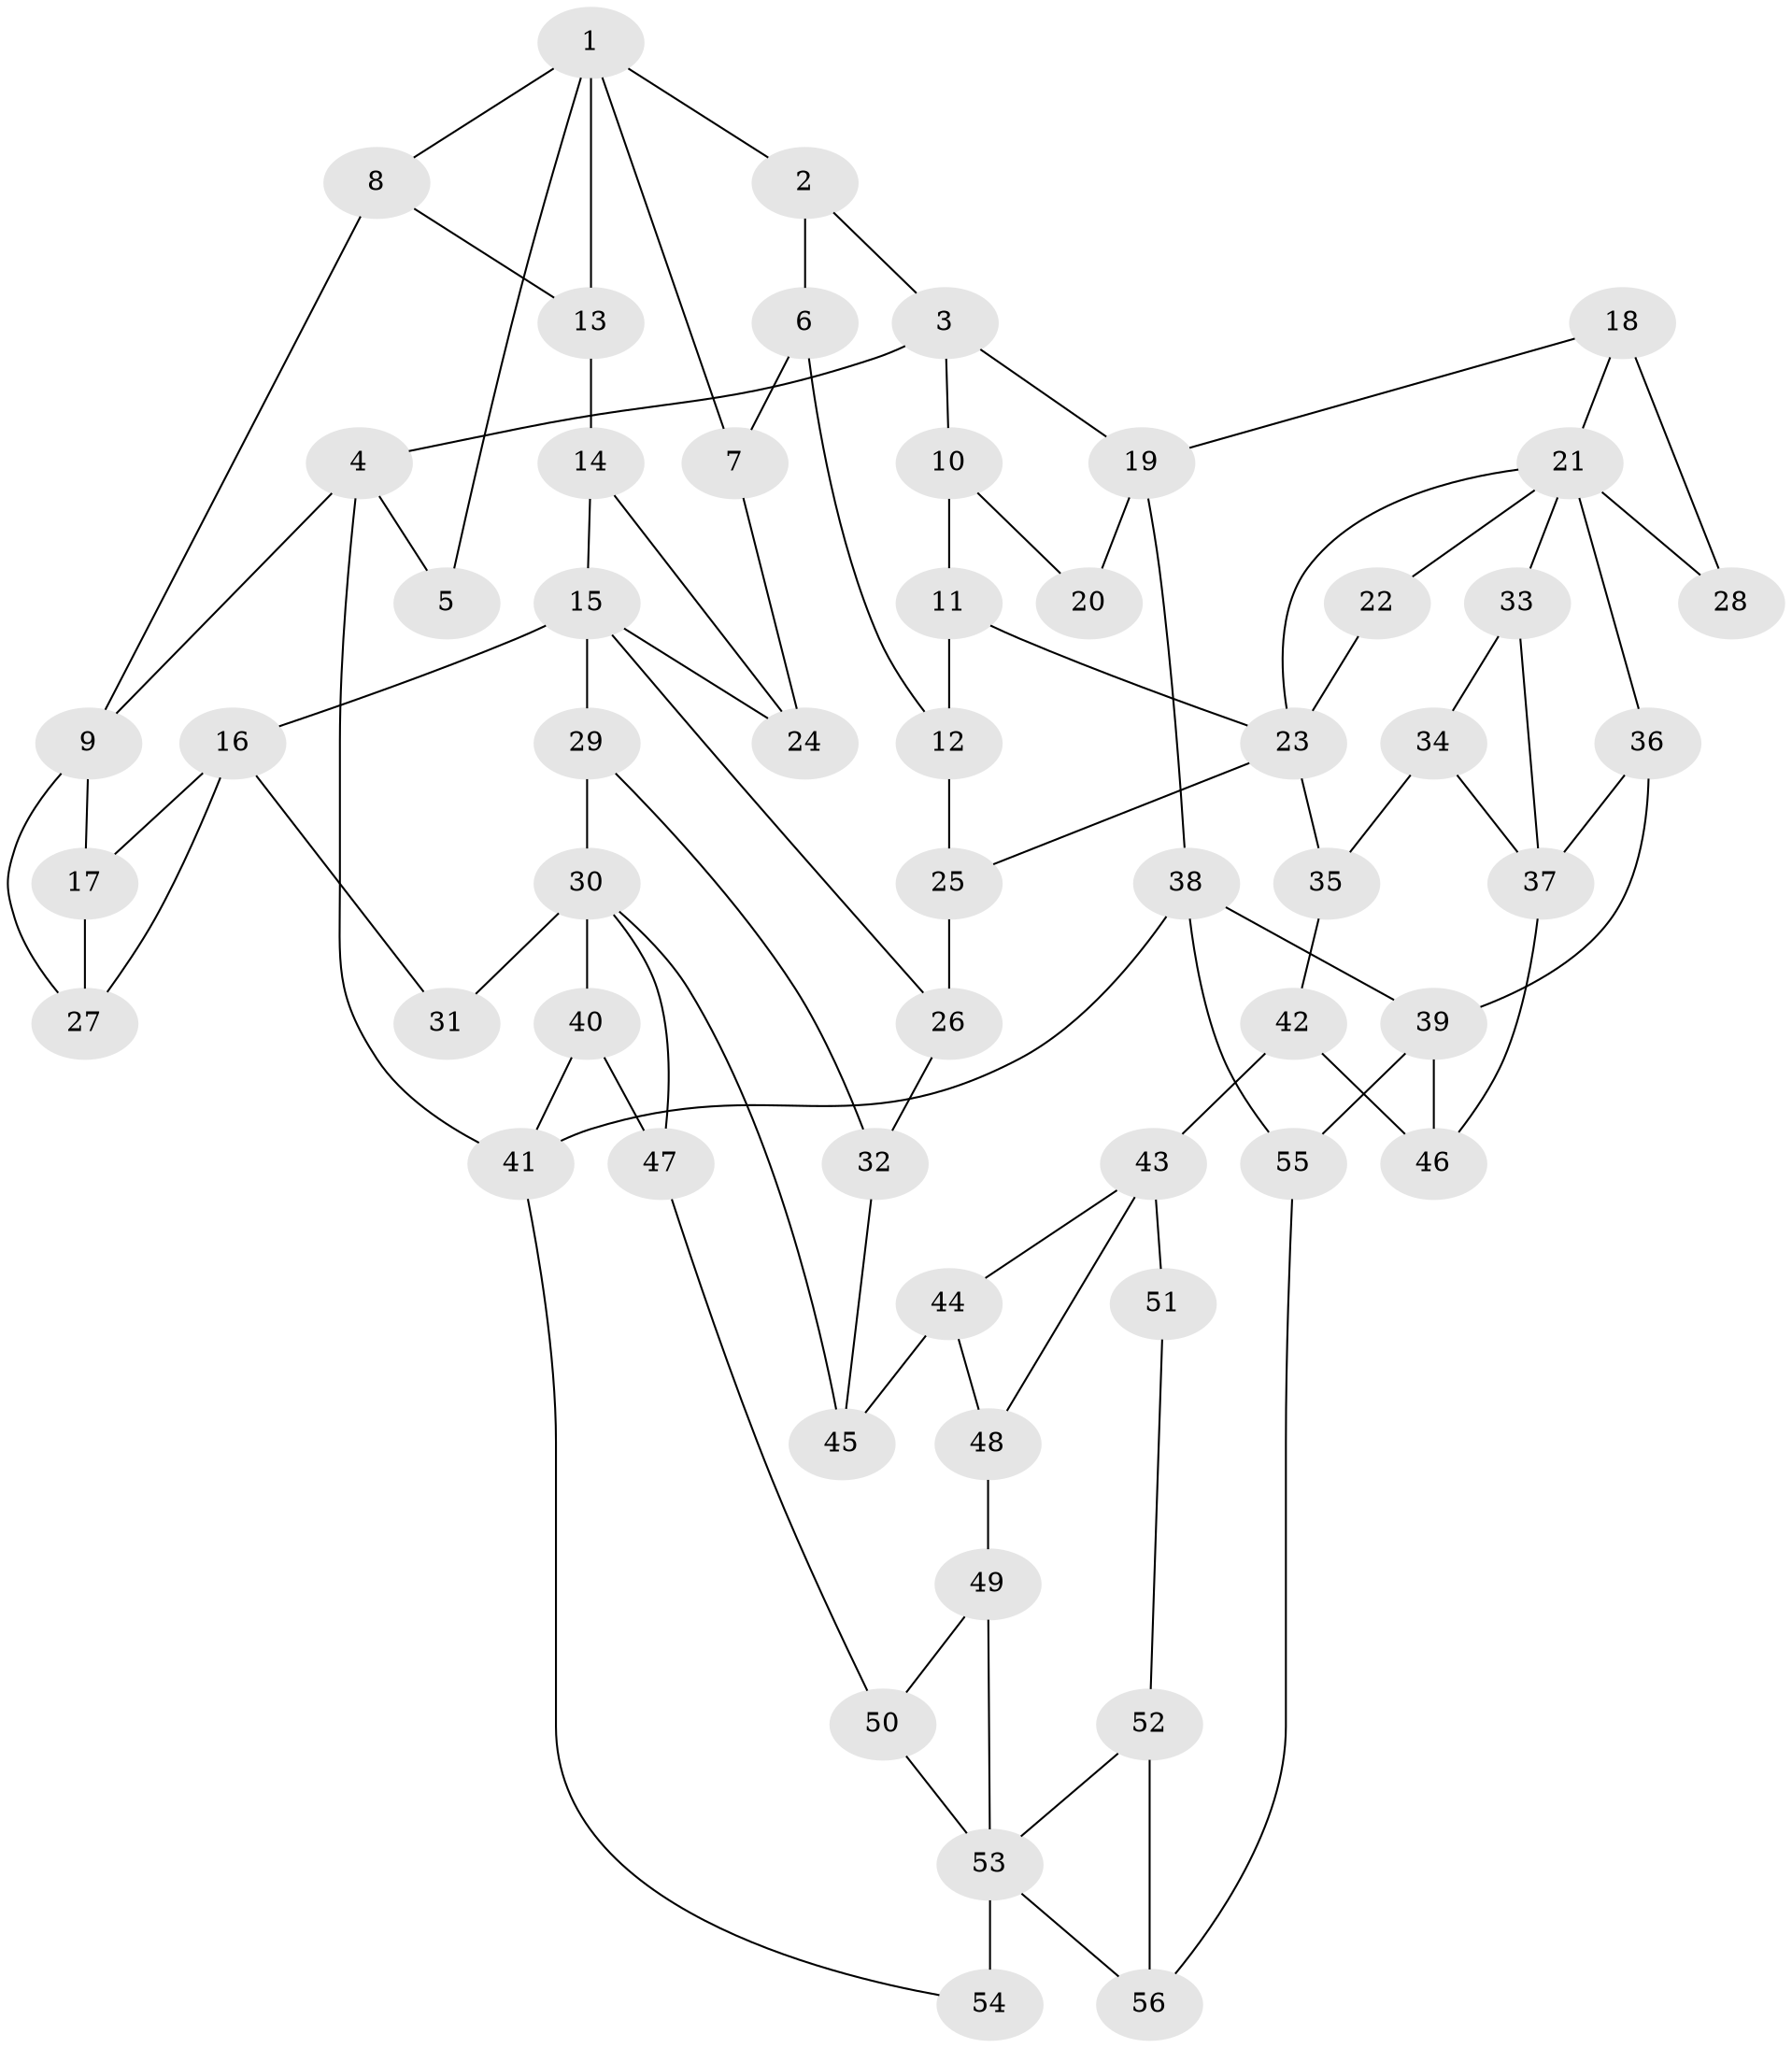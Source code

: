 // original degree distribution, {3: 0.03225806451612903, 4: 0.24731182795698925, 6: 0.23655913978494625, 5: 0.4838709677419355}
// Generated by graph-tools (version 1.1) at 2025/54/03/04/25 22:54:17]
// undirected, 56 vertices, 92 edges
graph export_dot {
  node [color=gray90,style=filled];
  1;
  2;
  3;
  4;
  5;
  6;
  7;
  8;
  9;
  10;
  11;
  12;
  13;
  14;
  15;
  16;
  17;
  18;
  19;
  20;
  21;
  22;
  23;
  24;
  25;
  26;
  27;
  28;
  29;
  30;
  31;
  32;
  33;
  34;
  35;
  36;
  37;
  38;
  39;
  40;
  41;
  42;
  43;
  44;
  45;
  46;
  47;
  48;
  49;
  50;
  51;
  52;
  53;
  54;
  55;
  56;
  1 -- 2 [weight=1.0];
  1 -- 5 [weight=1.0];
  1 -- 7 [weight=1.0];
  1 -- 8 [weight=1.0];
  1 -- 13 [weight=1.0];
  2 -- 3 [weight=1.0];
  2 -- 6 [weight=1.0];
  3 -- 4 [weight=1.0];
  3 -- 10 [weight=1.0];
  3 -- 19 [weight=1.0];
  4 -- 5 [weight=1.0];
  4 -- 9 [weight=1.0];
  4 -- 41 [weight=1.0];
  6 -- 7 [weight=1.0];
  6 -- 12 [weight=1.0];
  7 -- 24 [weight=1.0];
  8 -- 9 [weight=1.0];
  8 -- 13 [weight=1.0];
  9 -- 17 [weight=1.0];
  9 -- 27 [weight=1.0];
  10 -- 11 [weight=1.0];
  10 -- 20 [weight=1.0];
  11 -- 12 [weight=1.0];
  11 -- 23 [weight=1.0];
  12 -- 25 [weight=1.0];
  13 -- 14 [weight=1.0];
  14 -- 15 [weight=1.0];
  14 -- 24 [weight=1.0];
  15 -- 16 [weight=2.0];
  15 -- 24 [weight=1.0];
  15 -- 26 [weight=1.0];
  15 -- 29 [weight=1.0];
  16 -- 17 [weight=1.0];
  16 -- 27 [weight=1.0];
  16 -- 31 [weight=1.0];
  17 -- 27 [weight=1.0];
  18 -- 19 [weight=1.0];
  18 -- 21 [weight=1.0];
  18 -- 28 [weight=2.0];
  19 -- 20 [weight=1.0];
  19 -- 38 [weight=1.0];
  21 -- 22 [weight=1.0];
  21 -- 23 [weight=1.0];
  21 -- 28 [weight=1.0];
  21 -- 33 [weight=1.0];
  21 -- 36 [weight=1.0];
  22 -- 23 [weight=2.0];
  23 -- 25 [weight=1.0];
  23 -- 35 [weight=1.0];
  25 -- 26 [weight=1.0];
  26 -- 32 [weight=1.0];
  29 -- 30 [weight=1.0];
  29 -- 32 [weight=1.0];
  30 -- 31 [weight=2.0];
  30 -- 40 [weight=1.0];
  30 -- 45 [weight=1.0];
  30 -- 47 [weight=1.0];
  32 -- 45 [weight=1.0];
  33 -- 34 [weight=1.0];
  33 -- 37 [weight=1.0];
  34 -- 35 [weight=1.0];
  34 -- 37 [weight=1.0];
  35 -- 42 [weight=1.0];
  36 -- 37 [weight=1.0];
  36 -- 39 [weight=1.0];
  37 -- 46 [weight=2.0];
  38 -- 39 [weight=1.0];
  38 -- 41 [weight=1.0];
  38 -- 55 [weight=1.0];
  39 -- 46 [weight=2.0];
  39 -- 55 [weight=1.0];
  40 -- 41 [weight=1.0];
  40 -- 47 [weight=1.0];
  41 -- 54 [weight=1.0];
  42 -- 43 [weight=2.0];
  42 -- 46 [weight=2.0];
  43 -- 44 [weight=1.0];
  43 -- 48 [weight=1.0];
  43 -- 51 [weight=2.0];
  44 -- 45 [weight=1.0];
  44 -- 48 [weight=1.0];
  47 -- 50 [weight=1.0];
  48 -- 49 [weight=1.0];
  49 -- 50 [weight=1.0];
  49 -- 53 [weight=1.0];
  50 -- 53 [weight=1.0];
  51 -- 52 [weight=1.0];
  52 -- 53 [weight=1.0];
  52 -- 56 [weight=1.0];
  53 -- 54 [weight=2.0];
  53 -- 56 [weight=1.0];
  55 -- 56 [weight=1.0];
}
